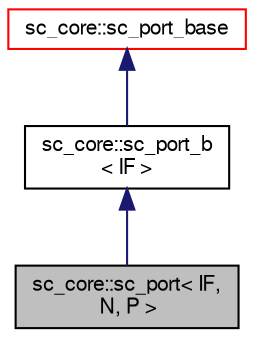 digraph "sc_core::sc_port&lt; IF, N, P &gt;"
{
  edge [fontname="FreeSans",fontsize="10",labelfontname="FreeSans",labelfontsize="10"];
  node [fontname="FreeSans",fontsize="10",shape=record];
  Node9 [label="sc_core::sc_port\< IF,\l N, P \>",height=0.2,width=0.4,color="black", fillcolor="grey75", style="filled", fontcolor="black"];
  Node10 -> Node9 [dir="back",color="midnightblue",fontsize="10",style="solid",fontname="FreeSans"];
  Node10 [label="sc_core::sc_port_b\l\< IF \>",height=0.2,width=0.4,color="black", fillcolor="white", style="filled",URL="$a01220.html"];
  Node11 -> Node10 [dir="back",color="midnightblue",fontsize="10",style="solid",fontname="FreeSans"];
  Node11 [label="sc_core::sc_port_base",height=0.2,width=0.4,color="red", fillcolor="white", style="filled",URL="$a01212.html"];
}
